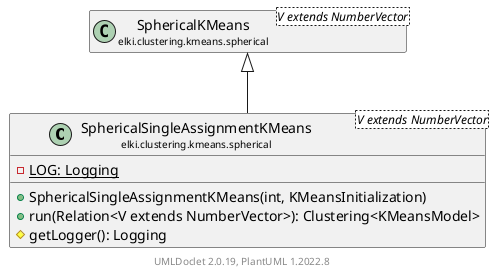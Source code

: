 @startuml
    remove .*\.(Instance|Par|Parameterizer|Factory)$
    set namespaceSeparator none
    hide empty fields
    hide empty methods

    class "<size:14>SphericalSingleAssignmentKMeans\n<size:10>elki.clustering.kmeans.spherical" as elki.clustering.kmeans.spherical.SphericalSingleAssignmentKMeans<V extends NumberVector> [[SphericalSingleAssignmentKMeans.html]] {
        {static} -LOG: Logging
        +SphericalSingleAssignmentKMeans(int, KMeansInitialization)
        +run(Relation<V extends NumberVector>): Clustering<KMeansModel>
        #getLogger(): Logging
    }

    class "<size:14>SphericalKMeans\n<size:10>elki.clustering.kmeans.spherical" as elki.clustering.kmeans.spherical.SphericalKMeans<V extends NumberVector> [[SphericalKMeans.html]]
    class "<size:14>SphericalSingleAssignmentKMeans.Instance\n<size:10>elki.clustering.kmeans.spherical" as elki.clustering.kmeans.spherical.SphericalSingleAssignmentKMeans.Instance [[SphericalSingleAssignmentKMeans.Instance.html]]
    class "<size:14>SphericalSingleAssignmentKMeans.Par\n<size:10>elki.clustering.kmeans.spherical" as elki.clustering.kmeans.spherical.SphericalSingleAssignmentKMeans.Par<V extends NumberVector> [[SphericalSingleAssignmentKMeans.Par.html]]

    elki.clustering.kmeans.spherical.SphericalKMeans <|-- elki.clustering.kmeans.spherical.SphericalSingleAssignmentKMeans
    elki.clustering.kmeans.spherical.SphericalSingleAssignmentKMeans +-- elki.clustering.kmeans.spherical.SphericalSingleAssignmentKMeans.Instance
    elki.clustering.kmeans.spherical.SphericalSingleAssignmentKMeans +-- elki.clustering.kmeans.spherical.SphericalSingleAssignmentKMeans.Par

    center footer UMLDoclet 2.0.19, PlantUML 1.2022.8
@enduml

